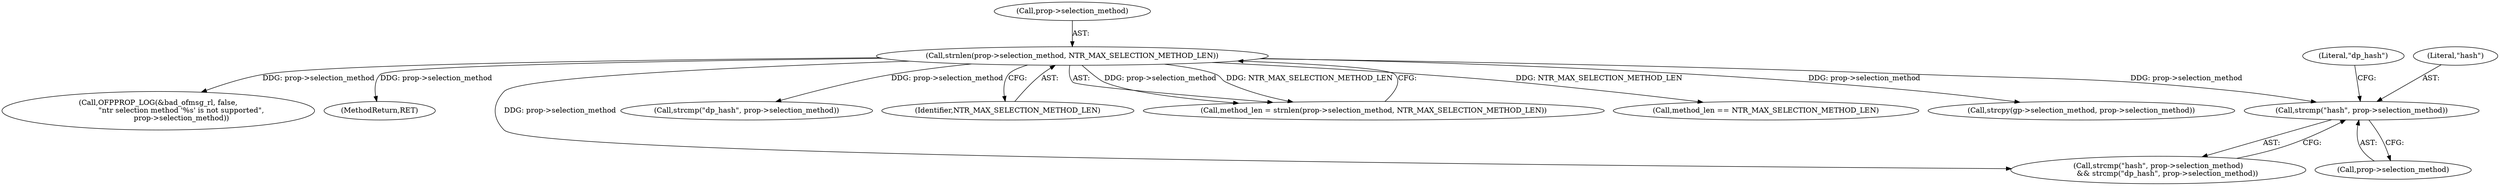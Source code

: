 digraph "0_ovs_4af6da3b275b764b1afe194df6499b33d2bf4cde@API" {
"1000194" [label="(Call,strcmp(\"hash\", prop->selection_method))"];
"1000175" [label="(Call,strnlen(prop->selection_method, NTR_MAX_SELECTION_METHOD_LEN))"];
"1000176" [label="(Call,prop->selection_method)"];
"1000181" [label="(Call,method_len == NTR_MAX_SELECTION_METHOD_LEN)"];
"1000215" [label="(Call,strcpy(gp->selection_method, prop->selection_method))"];
"1000194" [label="(Call,strcmp(\"hash\", prop->selection_method))"];
"1000196" [label="(Call,prop->selection_method)"];
"1000200" [label="(Literal,\"dp_hash\")"];
"1000205" [label="(Call,OFPPROP_LOG(&bad_ofmsg_rl, false,\n                    \"ntr selection method '%s' is not supported\",\n                    prop->selection_method))"];
"1000287" [label="(MethodReturn,RET)"];
"1000175" [label="(Call,strnlen(prop->selection_method, NTR_MAX_SELECTION_METHOD_LEN))"];
"1000193" [label="(Call,strcmp(\"hash\", prop->selection_method)\n        && strcmp(\"dp_hash\", prop->selection_method))"];
"1000199" [label="(Call,strcmp(\"dp_hash\", prop->selection_method))"];
"1000195" [label="(Literal,\"hash\")"];
"1000179" [label="(Identifier,NTR_MAX_SELECTION_METHOD_LEN)"];
"1000173" [label="(Call,method_len = strnlen(prop->selection_method, NTR_MAX_SELECTION_METHOD_LEN))"];
"1000194" -> "1000193"  [label="AST: "];
"1000194" -> "1000196"  [label="CFG: "];
"1000195" -> "1000194"  [label="AST: "];
"1000196" -> "1000194"  [label="AST: "];
"1000200" -> "1000194"  [label="CFG: "];
"1000193" -> "1000194"  [label="CFG: "];
"1000175" -> "1000194"  [label="DDG: prop->selection_method"];
"1000175" -> "1000173"  [label="AST: "];
"1000175" -> "1000179"  [label="CFG: "];
"1000176" -> "1000175"  [label="AST: "];
"1000179" -> "1000175"  [label="AST: "];
"1000173" -> "1000175"  [label="CFG: "];
"1000175" -> "1000287"  [label="DDG: prop->selection_method"];
"1000175" -> "1000173"  [label="DDG: prop->selection_method"];
"1000175" -> "1000173"  [label="DDG: NTR_MAX_SELECTION_METHOD_LEN"];
"1000175" -> "1000181"  [label="DDG: NTR_MAX_SELECTION_METHOD_LEN"];
"1000175" -> "1000193"  [label="DDG: prop->selection_method"];
"1000175" -> "1000199"  [label="DDG: prop->selection_method"];
"1000175" -> "1000205"  [label="DDG: prop->selection_method"];
"1000175" -> "1000215"  [label="DDG: prop->selection_method"];
}
